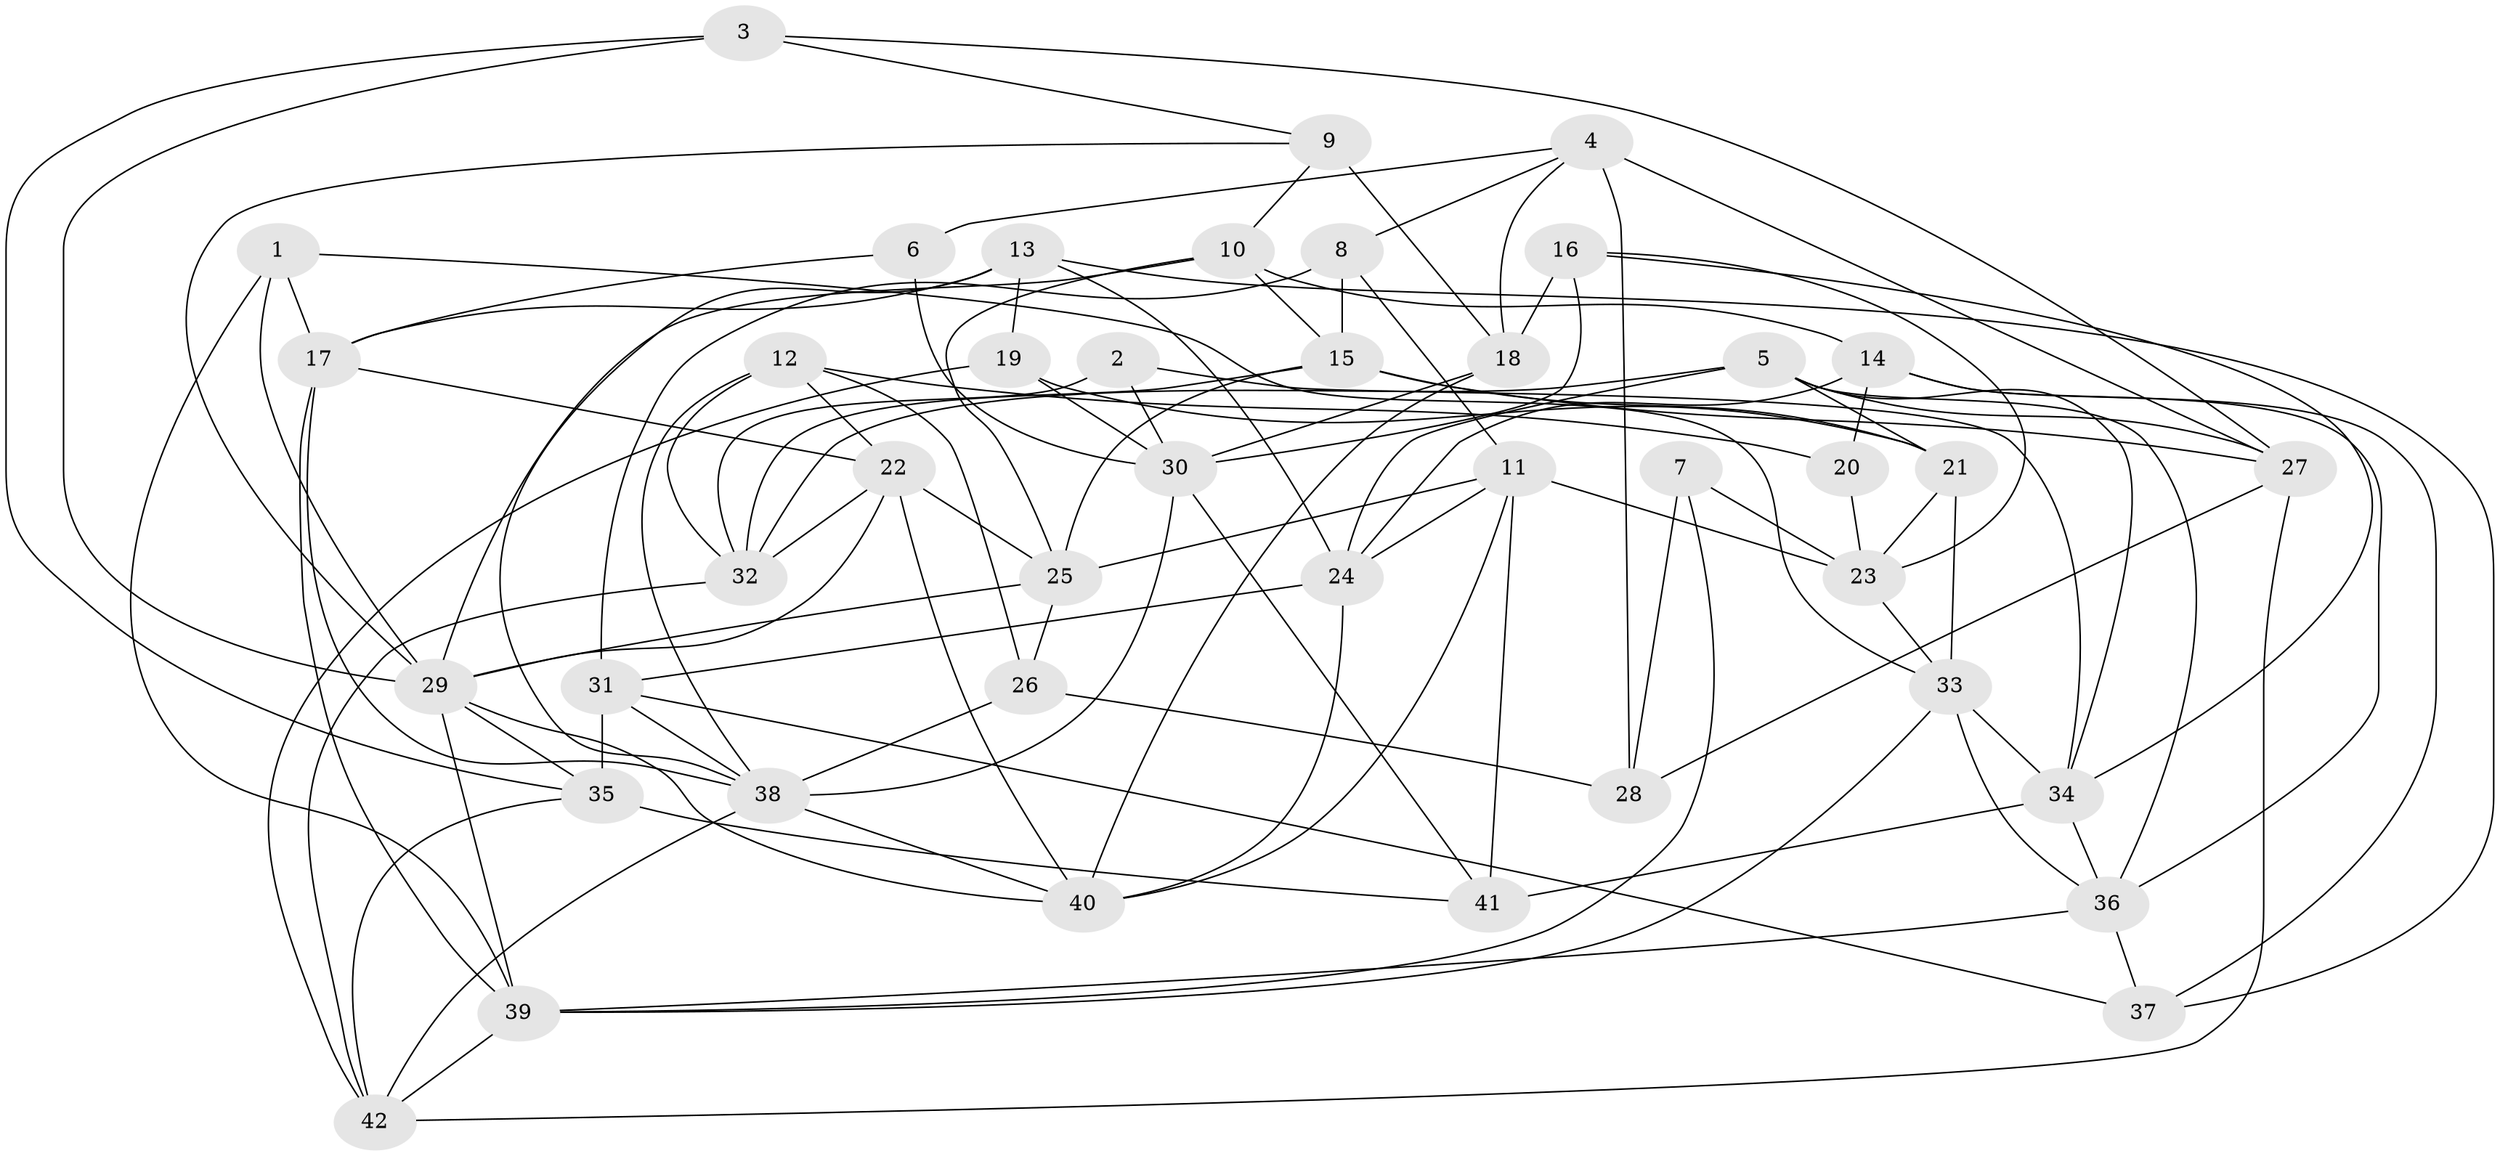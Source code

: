 // original degree distribution, {4: 1.0}
// Generated by graph-tools (version 1.1) at 2025/38/03/04/25 23:38:15]
// undirected, 42 vertices, 109 edges
graph export_dot {
  node [color=gray90,style=filled];
  1;
  2;
  3;
  4;
  5;
  6;
  7;
  8;
  9;
  10;
  11;
  12;
  13;
  14;
  15;
  16;
  17;
  18;
  19;
  20;
  21;
  22;
  23;
  24;
  25;
  26;
  27;
  28;
  29;
  30;
  31;
  32;
  33;
  34;
  35;
  36;
  37;
  38;
  39;
  40;
  41;
  42;
  1 -- 17 [weight=1.0];
  1 -- 29 [weight=1.0];
  1 -- 33 [weight=1.0];
  1 -- 39 [weight=1.0];
  2 -- 30 [weight=2.0];
  2 -- 32 [weight=1.0];
  2 -- 34 [weight=1.0];
  3 -- 9 [weight=1.0];
  3 -- 27 [weight=1.0];
  3 -- 29 [weight=1.0];
  3 -- 35 [weight=1.0];
  4 -- 6 [weight=1.0];
  4 -- 8 [weight=1.0];
  4 -- 18 [weight=1.0];
  4 -- 27 [weight=1.0];
  4 -- 28 [weight=2.0];
  5 -- 21 [weight=1.0];
  5 -- 24 [weight=1.0];
  5 -- 27 [weight=1.0];
  5 -- 32 [weight=1.0];
  5 -- 34 [weight=1.0];
  5 -- 36 [weight=1.0];
  6 -- 17 [weight=1.0];
  6 -- 30 [weight=2.0];
  7 -- 23 [weight=1.0];
  7 -- 28 [weight=2.0];
  7 -- 39 [weight=1.0];
  8 -- 11 [weight=1.0];
  8 -- 15 [weight=1.0];
  8 -- 31 [weight=1.0];
  9 -- 10 [weight=1.0];
  9 -- 18 [weight=3.0];
  9 -- 29 [weight=1.0];
  10 -- 14 [weight=2.0];
  10 -- 15 [weight=1.0];
  10 -- 25 [weight=1.0];
  10 -- 29 [weight=1.0];
  11 -- 23 [weight=1.0];
  11 -- 24 [weight=1.0];
  11 -- 25 [weight=1.0];
  11 -- 40 [weight=1.0];
  11 -- 41 [weight=1.0];
  12 -- 20 [weight=2.0];
  12 -- 22 [weight=1.0];
  12 -- 26 [weight=1.0];
  12 -- 32 [weight=1.0];
  12 -- 38 [weight=1.0];
  13 -- 17 [weight=1.0];
  13 -- 19 [weight=2.0];
  13 -- 24 [weight=1.0];
  13 -- 37 [weight=1.0];
  13 -- 38 [weight=1.0];
  14 -- 20 [weight=1.0];
  14 -- 24 [weight=1.0];
  14 -- 36 [weight=1.0];
  14 -- 37 [weight=1.0];
  15 -- 21 [weight=1.0];
  15 -- 25 [weight=1.0];
  15 -- 27 [weight=1.0];
  15 -- 32 [weight=1.0];
  16 -- 18 [weight=1.0];
  16 -- 23 [weight=1.0];
  16 -- 30 [weight=1.0];
  16 -- 34 [weight=1.0];
  17 -- 22 [weight=1.0];
  17 -- 38 [weight=1.0];
  17 -- 39 [weight=1.0];
  18 -- 30 [weight=2.0];
  18 -- 40 [weight=1.0];
  19 -- 21 [weight=2.0];
  19 -- 30 [weight=1.0];
  19 -- 42 [weight=1.0];
  20 -- 23 [weight=1.0];
  21 -- 23 [weight=1.0];
  21 -- 33 [weight=1.0];
  22 -- 25 [weight=1.0];
  22 -- 29 [weight=1.0];
  22 -- 32 [weight=1.0];
  22 -- 40 [weight=1.0];
  23 -- 33 [weight=1.0];
  24 -- 31 [weight=1.0];
  24 -- 40 [weight=1.0];
  25 -- 26 [weight=1.0];
  25 -- 29 [weight=1.0];
  26 -- 28 [weight=1.0];
  26 -- 38 [weight=1.0];
  27 -- 28 [weight=1.0];
  27 -- 42 [weight=1.0];
  29 -- 35 [weight=1.0];
  29 -- 39 [weight=2.0];
  29 -- 40 [weight=1.0];
  30 -- 38 [weight=1.0];
  30 -- 41 [weight=1.0];
  31 -- 35 [weight=2.0];
  31 -- 37 [weight=1.0];
  31 -- 38 [weight=1.0];
  32 -- 42 [weight=1.0];
  33 -- 34 [weight=1.0];
  33 -- 36 [weight=1.0];
  33 -- 39 [weight=1.0];
  34 -- 36 [weight=1.0];
  34 -- 41 [weight=1.0];
  35 -- 41 [weight=1.0];
  35 -- 42 [weight=1.0];
  36 -- 37 [weight=1.0];
  36 -- 39 [weight=1.0];
  38 -- 40 [weight=1.0];
  38 -- 42 [weight=1.0];
  39 -- 42 [weight=1.0];
}
